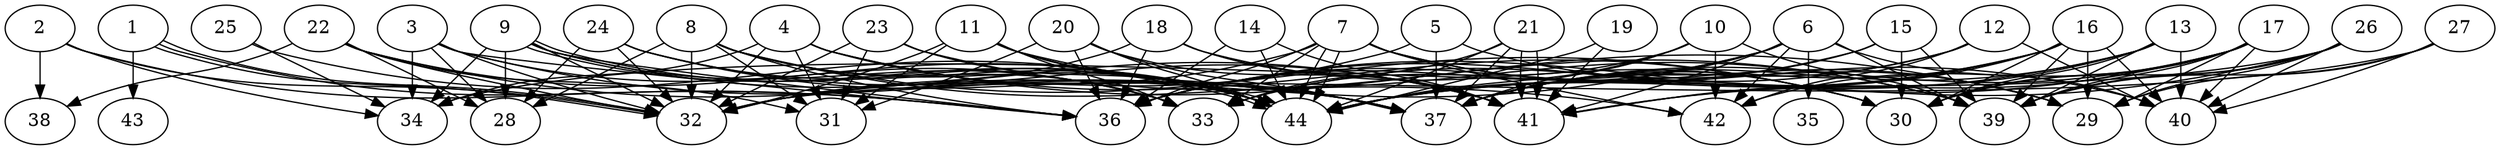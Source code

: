 // DAG (tier=3-complex, mode=compute, n=44, ccr=0.490, fat=0.756, density=0.723, regular=0.315, jump=0.235, mindata=1048576, maxdata=16777216)
// DAG automatically generated by daggen at Sun Aug 24 16:33:34 2025
// /home/ermia/Project/Environments/daggen/bin/daggen --dot --ccr 0.490 --fat 0.756 --regular 0.315 --density 0.723 --jump 0.235 --mindata 1048576 --maxdata 16777216 -n 44 
digraph G {
  1 [size="174705144467764448", alpha="0.07", expect_size="87352572233882224"]
  1 -> 32 [size ="276866216755200"]
  1 -> 32 [size ="276866216755200"]
  1 -> 36 [size ="276866216755200"]
  1 -> 43 [size ="276866216755200"]
  2 [size="12379128719519060", alpha="0.08", expect_size="6189564359759530"]
  2 -> 32 [size ="697105538613248"]
  2 -> 34 [size ="697105538613248"]
  2 -> 36 [size ="697105538613248"]
  2 -> 38 [size ="697105538613248"]
  3 [size="2190513522065176832", alpha="0.13", expect_size="1095256761032588416"]
  3 -> 28 [size ="1060173787430912"]
  3 -> 32 [size ="1060173787430912"]
  3 -> 33 [size ="1060173787430912"]
  3 -> 34 [size ="1060173787430912"]
  3 -> 36 [size ="1060173787430912"]
  3 -> 37 [size ="1060173787430912"]
  4 [size="29601719120086220", alpha="0.06", expect_size="14800859560043110"]
  4 -> 29 [size ="1245696510394368"]
  4 -> 30 [size ="1245696510394368"]
  4 -> 31 [size ="1245696510394368"]
  4 -> 32 [size ="1245696510394368"]
  4 -> 34 [size ="1245696510394368"]
  4 -> 37 [size ="1245696510394368"]
  5 [size="137464791995252736000", alpha="0.10", expect_size="68732395997626368000"]
  5 -> 29 [size ="213084064972800"]
  5 -> 32 [size ="213084064972800"]
  5 -> 37 [size ="213084064972800"]
  6 [size="17333358584180002", alpha="0.04", expect_size="8666679292090001"]
  6 -> 32 [size ="528581658673152"]
  6 -> 35 [size ="528581658673152"]
  6 -> 36 [size ="528581658673152"]
  6 -> 39 [size ="528581658673152"]
  6 -> 40 [size ="528581658673152"]
  6 -> 41 [size ="528581658673152"]
  6 -> 42 [size ="528581658673152"]
  6 -> 44 [size ="528581658673152"]
  7 [size="55585806005427304", alpha="0.05", expect_size="27792903002713652"]
  7 -> 29 [size ="985526559571968"]
  7 -> 32 [size ="985526559571968"]
  7 -> 33 [size ="985526559571968"]
  7 -> 36 [size ="985526559571968"]
  7 -> 40 [size ="985526559571968"]
  7 -> 42 [size ="985526559571968"]
  7 -> 44 [size ="985526559571968"]
  7 -> 44 [size ="985526559571968"]
  8 [size="119152459291746000", alpha="0.05", expect_size="59576229645873000"]
  8 -> 28 [size ="2099171649650688"]
  8 -> 30 [size ="2099171649650688"]
  8 -> 31 [size ="2099171649650688"]
  8 -> 32 [size ="2099171649650688"]
  8 -> 33 [size ="2099171649650688"]
  8 -> 36 [size ="2099171649650688"]
  8 -> 42 [size ="2099171649650688"]
  8 -> 44 [size ="2099171649650688"]
  9 [size="73162503082693456", alpha="0.10", expect_size="36581251541346728"]
  9 -> 28 [size ="2161464974508032"]
  9 -> 32 [size ="2161464974508032"]
  9 -> 33 [size ="2161464974508032"]
  9 -> 34 [size ="2161464974508032"]
  9 -> 36 [size ="2161464974508032"]
  9 -> 41 [size ="2161464974508032"]
  9 -> 44 [size ="2161464974508032"]
  9 -> 44 [size ="2161464974508032"]
  10 [size="1247790430593267968", alpha="0.06", expect_size="623895215296633984"]
  10 -> 33 [size ="976636136652800"]
  10 -> 37 [size ="976636136652800"]
  10 -> 39 [size ="976636136652800"]
  10 -> 42 [size ="976636136652800"]
  10 -> 44 [size ="976636136652800"]
  11 [size="6138156398474272768", alpha="0.14", expect_size="3069078199237136384"]
  11 -> 31 [size ="2202593581334528"]
  11 -> 32 [size ="2202593581334528"]
  11 -> 33 [size ="2202593581334528"]
  11 -> 37 [size ="2202593581334528"]
  11 -> 39 [size ="2202593581334528"]
  11 -> 44 [size ="2202593581334528"]
  12 [size="55632372460628738048", alpha="0.09", expect_size="27816186230314369024"]
  12 -> 33 [size ="116584739766272"]
  12 -> 37 [size ="116584739766272"]
  12 -> 40 [size ="116584739766272"]
  12 -> 42 [size ="116584739766272"]
  13 [size="4031072264771455680512", alpha="0.08", expect_size="2015536132385727840256"]
  13 -> 30 [size ="2026299837120512"]
  13 -> 36 [size ="2026299837120512"]
  13 -> 37 [size ="2026299837120512"]
  13 -> 39 [size ="2026299837120512"]
  13 -> 40 [size ="2026299837120512"]
  13 -> 41 [size ="2026299837120512"]
  14 [size="1633453140689838669824", alpha="0.06", expect_size="816726570344919334912"]
  14 -> 36 [size ="1109586354372608"]
  14 -> 41 [size ="1109586354372608"]
  14 -> 44 [size ="1109586354372608"]
  15 [size="4081075954360132829184", alpha="0.18", expect_size="2040537977180066414592"]
  15 -> 30 [size ="2043022292287488"]
  15 -> 36 [size ="2043022292287488"]
  15 -> 37 [size ="2043022292287488"]
  15 -> 39 [size ="2043022292287488"]
  16 [size="333022373839756066816", alpha="0.07", expect_size="166511186919878033408"]
  16 -> 29 [size ="384360658239488"]
  16 -> 30 [size ="384360658239488"]
  16 -> 36 [size ="384360658239488"]
  16 -> 37 [size ="384360658239488"]
  16 -> 39 [size ="384360658239488"]
  16 -> 40 [size ="384360658239488"]
  16 -> 41 [size ="384360658239488"]
  16 -> 44 [size ="384360658239488"]
  17 [size="17637072842115776512", alpha="0.15", expect_size="8818536421057888256"]
  17 -> 29 [size ="54205205184512"]
  17 -> 30 [size ="54205205184512"]
  17 -> 37 [size ="54205205184512"]
  17 -> 39 [size ="54205205184512"]
  17 -> 40 [size ="54205205184512"]
  17 -> 41 [size ="54205205184512"]
  17 -> 42 [size ="54205205184512"]
  17 -> 44 [size ="54205205184512"]
  18 [size="161149286432179680", alpha="0.02", expect_size="80574643216089840"]
  18 -> 30 [size ="73746140364800"]
  18 -> 32 [size ="73746140364800"]
  18 -> 36 [size ="73746140364800"]
  18 -> 41 [size ="73746140364800"]
  19 [size="65837815816056512", alpha="0.17", expect_size="32918907908028256"]
  19 -> 41 [size ="1038594638610432"]
  19 -> 44 [size ="1038594638610432"]
  20 [size="7380598811878611", alpha="0.03", expect_size="3690299405939305"]
  20 -> 31 [size ="135968229163008"]
  20 -> 36 [size ="135968229163008"]
  20 -> 37 [size ="135968229163008"]
  20 -> 41 [size ="135968229163008"]
  20 -> 44 [size ="135968229163008"]
  21 [size="9048844197167104000", alpha="0.15", expect_size="4524422098583552000"]
  21 -> 33 [size ="34739113164800"]
  21 -> 37 [size ="34739113164800"]
  21 -> 41 [size ="34739113164800"]
  21 -> 41 [size ="34739113164800"]
  21 -> 44 [size ="34739113164800"]
  22 [size="3936167974024451", alpha="0.05", expect_size="1968083987012225"]
  22 -> 28 [size ="281706443571200"]
  22 -> 31 [size ="281706443571200"]
  22 -> 32 [size ="281706443571200"]
  22 -> 37 [size ="281706443571200"]
  22 -> 38 [size ="281706443571200"]
  22 -> 44 [size ="281706443571200"]
  23 [size="1205376310050782445568", alpha="0.20", expect_size="602688155025391222784"]
  23 -> 31 [size ="906090870996992"]
  23 -> 32 [size ="906090870996992"]
  23 -> 39 [size ="906090870996992"]
  23 -> 44 [size ="906090870996992"]
  24 [size="5862680826605834", alpha="0.07", expect_size="2931340413302917"]
  24 -> 28 [size ="209883005714432"]
  24 -> 32 [size ="209883005714432"]
  24 -> 37 [size ="209883005714432"]
  24 -> 41 [size ="209883005714432"]
  24 -> 44 [size ="209883005714432"]
  25 [size="33178648208713187328", alpha="0.05", expect_size="16589324104356593664"]
  25 -> 34 [size ="82602992074752"]
  25 -> 44 [size ="82602992074752"]
  26 [size="31527039182125108", alpha="0.12", expect_size="15763519591062554"]
  26 -> 29 [size ="2075881518399488"]
  26 -> 30 [size ="2075881518399488"]
  26 -> 34 [size ="2075881518399488"]
  26 -> 39 [size ="2075881518399488"]
  26 -> 40 [size ="2075881518399488"]
  26 -> 44 [size ="2075881518399488"]
  27 [size="1319991614607505", alpha="0.06", expect_size="659995807303752"]
  27 -> 29 [size ="67088597123072"]
  27 -> 32 [size ="67088597123072"]
  27 -> 39 [size ="67088597123072"]
  27 -> 40 [size ="67088597123072"]
  28 [size="4076370640502784000", alpha="0.02", expect_size="2038185320251392000"]
  29 [size="4042755019921562796032", alpha="0.05", expect_size="2021377509960781398016"]
  30 [size="3119144142784576", alpha="0.14", expect_size="1559572071392288"]
  31 [size="33907287355303392", alpha="0.16", expect_size="16953643677651696"]
  32 [size="9816515625156074", alpha="0.04", expect_size="4908257812578037"]
  33 [size="92907481602413559808", alpha="0.04", expect_size="46453740801206779904"]
  34 [size="962787448828021376", alpha="0.10", expect_size="481393724414010688"]
  35 [size="18003055961915484", alpha="0.01", expect_size="9001527980957742"]
  36 [size="4258535845570476507136", alpha="0.18", expect_size="2129267922785238253568"]
  37 [size="124860851664646569984", alpha="0.07", expect_size="62430425832323284992"]
  38 [size="4410889840691781120", alpha="0.10", expect_size="2205444920345890560"]
  39 [size="331548608285896605696", alpha="0.08", expect_size="165774304142948302848"]
  40 [size="2286812255974068322304", alpha="0.20", expect_size="1143406127987034161152"]
  41 [size="11881155166758720", alpha="0.01", expect_size="5940577583379360"]
  42 [size="3249115195767003283456", alpha="0.18", expect_size="1624557597883501641728"]
  43 [size="186602476441400256", alpha="0.03", expect_size="93301238220700128"]
  44 [size="717647966898022016", alpha="0.17", expect_size="358823983449011008"]
}